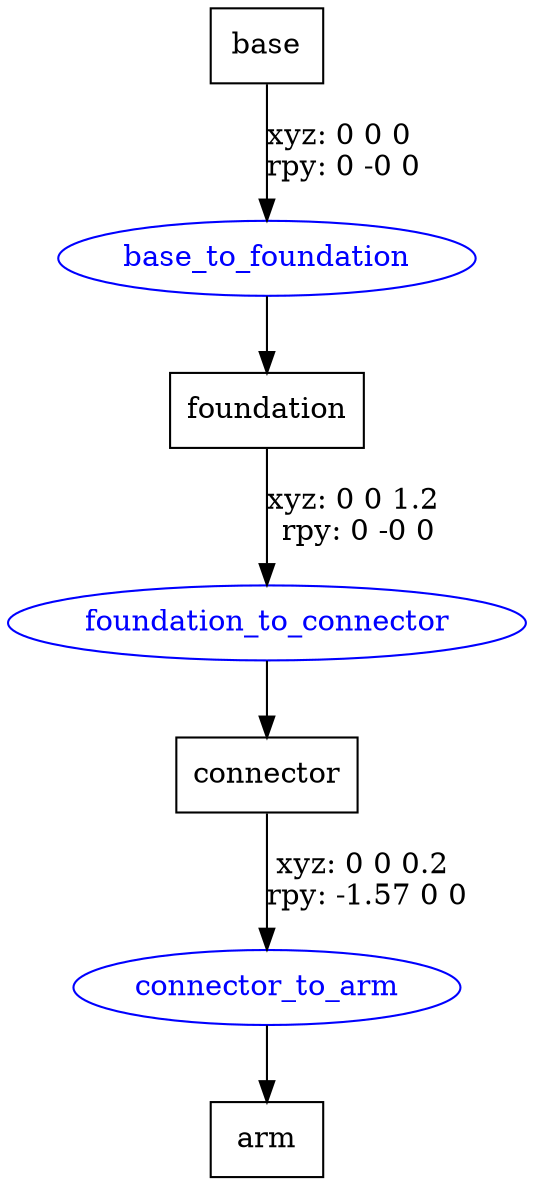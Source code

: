 digraph G {
node [shape=box];
"base" [label="base"];
"foundation" [label="foundation"];
"connector" [label="connector"];
"arm" [label="arm"];
node [shape=ellipse, color=blue, fontcolor=blue];
"base" -> "base_to_foundation" [label="xyz: 0 0 0 \nrpy: 0 -0 0"]
"base_to_foundation" -> "foundation"
"foundation" -> "foundation_to_connector" [label="xyz: 0 0 1.2 \nrpy: 0 -0 0"]
"foundation_to_connector" -> "connector"
"connector" -> "connector_to_arm" [label="xyz: 0 0 0.2 \nrpy: -1.57 0 0"]
"connector_to_arm" -> "arm"
}
